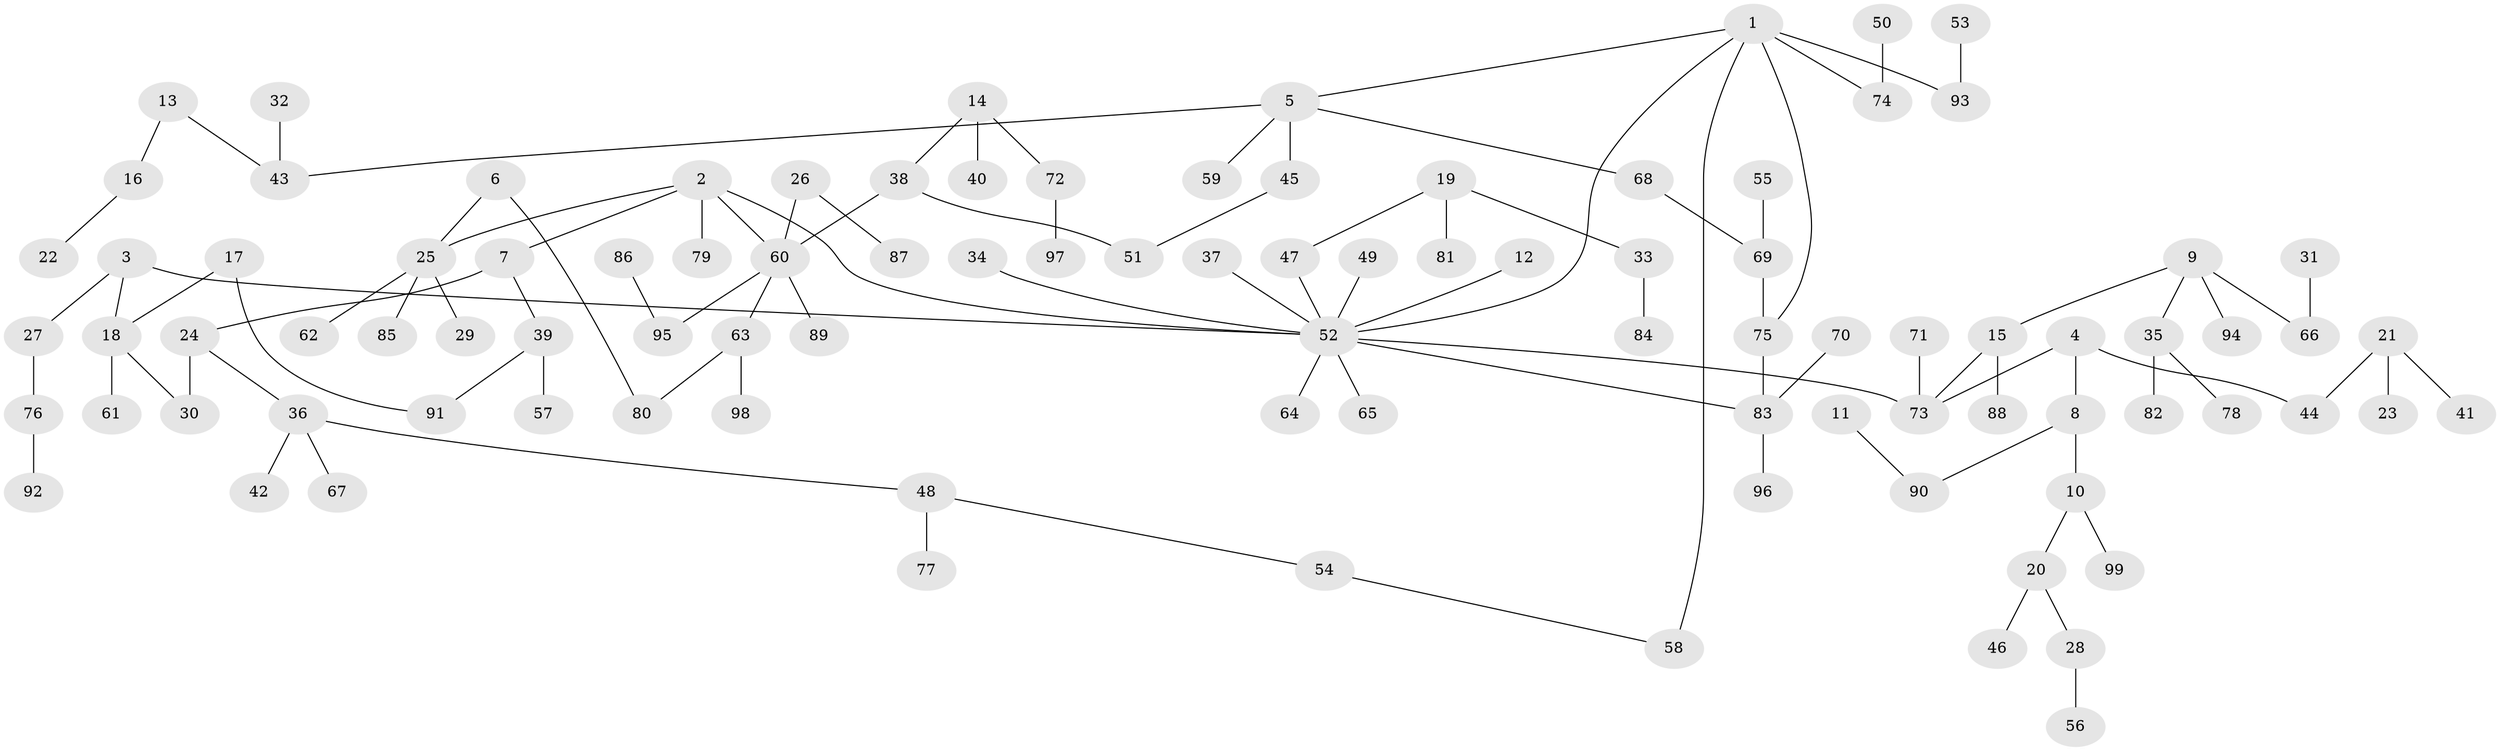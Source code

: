 // original degree distribution, {13: 0.007142857142857143, 6: 0.014285714285714285, 5: 0.04285714285714286, 3: 0.12857142857142856, 2: 0.2642857142857143, 7: 0.007142857142857143, 4: 0.06428571428571428, 1: 0.4714285714285714}
// Generated by graph-tools (version 1.1) at 2025/36/03/04/25 23:36:05]
// undirected, 99 vertices, 105 edges
graph export_dot {
  node [color=gray90,style=filled];
  1;
  2;
  3;
  4;
  5;
  6;
  7;
  8;
  9;
  10;
  11;
  12;
  13;
  14;
  15;
  16;
  17;
  18;
  19;
  20;
  21;
  22;
  23;
  24;
  25;
  26;
  27;
  28;
  29;
  30;
  31;
  32;
  33;
  34;
  35;
  36;
  37;
  38;
  39;
  40;
  41;
  42;
  43;
  44;
  45;
  46;
  47;
  48;
  49;
  50;
  51;
  52;
  53;
  54;
  55;
  56;
  57;
  58;
  59;
  60;
  61;
  62;
  63;
  64;
  65;
  66;
  67;
  68;
  69;
  70;
  71;
  72;
  73;
  74;
  75;
  76;
  77;
  78;
  79;
  80;
  81;
  82;
  83;
  84;
  85;
  86;
  87;
  88;
  89;
  90;
  91;
  92;
  93;
  94;
  95;
  96;
  97;
  98;
  99;
  1 -- 5 [weight=1.0];
  1 -- 52 [weight=1.0];
  1 -- 58 [weight=1.0];
  1 -- 74 [weight=1.0];
  1 -- 75 [weight=1.0];
  1 -- 93 [weight=1.0];
  2 -- 7 [weight=1.0];
  2 -- 25 [weight=1.0];
  2 -- 52 [weight=1.0];
  2 -- 60 [weight=1.0];
  2 -- 79 [weight=1.0];
  3 -- 18 [weight=1.0];
  3 -- 27 [weight=1.0];
  3 -- 52 [weight=1.0];
  4 -- 8 [weight=1.0];
  4 -- 44 [weight=1.0];
  4 -- 73 [weight=1.0];
  5 -- 43 [weight=1.0];
  5 -- 45 [weight=1.0];
  5 -- 59 [weight=1.0];
  5 -- 68 [weight=1.0];
  6 -- 25 [weight=1.0];
  6 -- 80 [weight=1.0];
  7 -- 24 [weight=1.0];
  7 -- 39 [weight=1.0];
  8 -- 10 [weight=1.0];
  8 -- 90 [weight=1.0];
  9 -- 15 [weight=1.0];
  9 -- 35 [weight=1.0];
  9 -- 66 [weight=1.0];
  9 -- 94 [weight=1.0];
  10 -- 20 [weight=1.0];
  10 -- 99 [weight=1.0];
  11 -- 90 [weight=1.0];
  12 -- 52 [weight=1.0];
  13 -- 16 [weight=1.0];
  13 -- 43 [weight=1.0];
  14 -- 38 [weight=1.0];
  14 -- 40 [weight=1.0];
  14 -- 72 [weight=1.0];
  15 -- 73 [weight=1.0];
  15 -- 88 [weight=1.0];
  16 -- 22 [weight=1.0];
  17 -- 18 [weight=1.0];
  17 -- 91 [weight=1.0];
  18 -- 30 [weight=1.0];
  18 -- 61 [weight=1.0];
  19 -- 33 [weight=1.0];
  19 -- 47 [weight=1.0];
  19 -- 81 [weight=1.0];
  20 -- 28 [weight=1.0];
  20 -- 46 [weight=1.0];
  21 -- 23 [weight=1.0];
  21 -- 41 [weight=1.0];
  21 -- 44 [weight=1.0];
  24 -- 30 [weight=1.0];
  24 -- 36 [weight=1.0];
  25 -- 29 [weight=1.0];
  25 -- 62 [weight=1.0];
  25 -- 85 [weight=1.0];
  26 -- 60 [weight=1.0];
  26 -- 87 [weight=1.0];
  27 -- 76 [weight=1.0];
  28 -- 56 [weight=1.0];
  31 -- 66 [weight=1.0];
  32 -- 43 [weight=1.0];
  33 -- 84 [weight=1.0];
  34 -- 52 [weight=1.0];
  35 -- 78 [weight=1.0];
  35 -- 82 [weight=1.0];
  36 -- 42 [weight=1.0];
  36 -- 48 [weight=1.0];
  36 -- 67 [weight=1.0];
  37 -- 52 [weight=1.0];
  38 -- 51 [weight=1.0];
  38 -- 60 [weight=1.0];
  39 -- 57 [weight=1.0];
  39 -- 91 [weight=1.0];
  45 -- 51 [weight=1.0];
  47 -- 52 [weight=1.0];
  48 -- 54 [weight=1.0];
  48 -- 77 [weight=1.0];
  49 -- 52 [weight=1.0];
  50 -- 74 [weight=1.0];
  52 -- 64 [weight=1.0];
  52 -- 65 [weight=1.0];
  52 -- 73 [weight=1.0];
  52 -- 83 [weight=1.0];
  53 -- 93 [weight=1.0];
  54 -- 58 [weight=1.0];
  55 -- 69 [weight=1.0];
  60 -- 63 [weight=1.0];
  60 -- 89 [weight=1.0];
  60 -- 95 [weight=1.0];
  63 -- 80 [weight=1.0];
  63 -- 98 [weight=1.0];
  68 -- 69 [weight=1.0];
  69 -- 75 [weight=1.0];
  70 -- 83 [weight=1.0];
  71 -- 73 [weight=1.0];
  72 -- 97 [weight=1.0];
  75 -- 83 [weight=1.0];
  76 -- 92 [weight=1.0];
  83 -- 96 [weight=1.0];
  86 -- 95 [weight=1.0];
}
